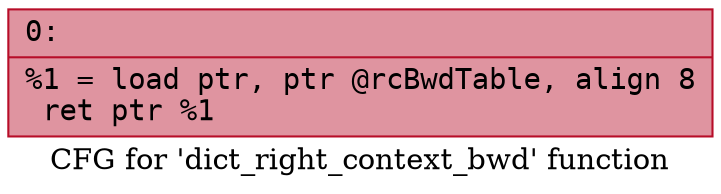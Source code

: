 digraph "CFG for 'dict_right_context_bwd' function" {
	label="CFG for 'dict_right_context_bwd' function";

	Node0x60000244fe80 [shape=record,color="#b70d28ff", style=filled, fillcolor="#b70d2870" fontname="Courier",label="{0:\l|  %1 = load ptr, ptr @rcBwdTable, align 8\l  ret ptr %1\l}"];
}
